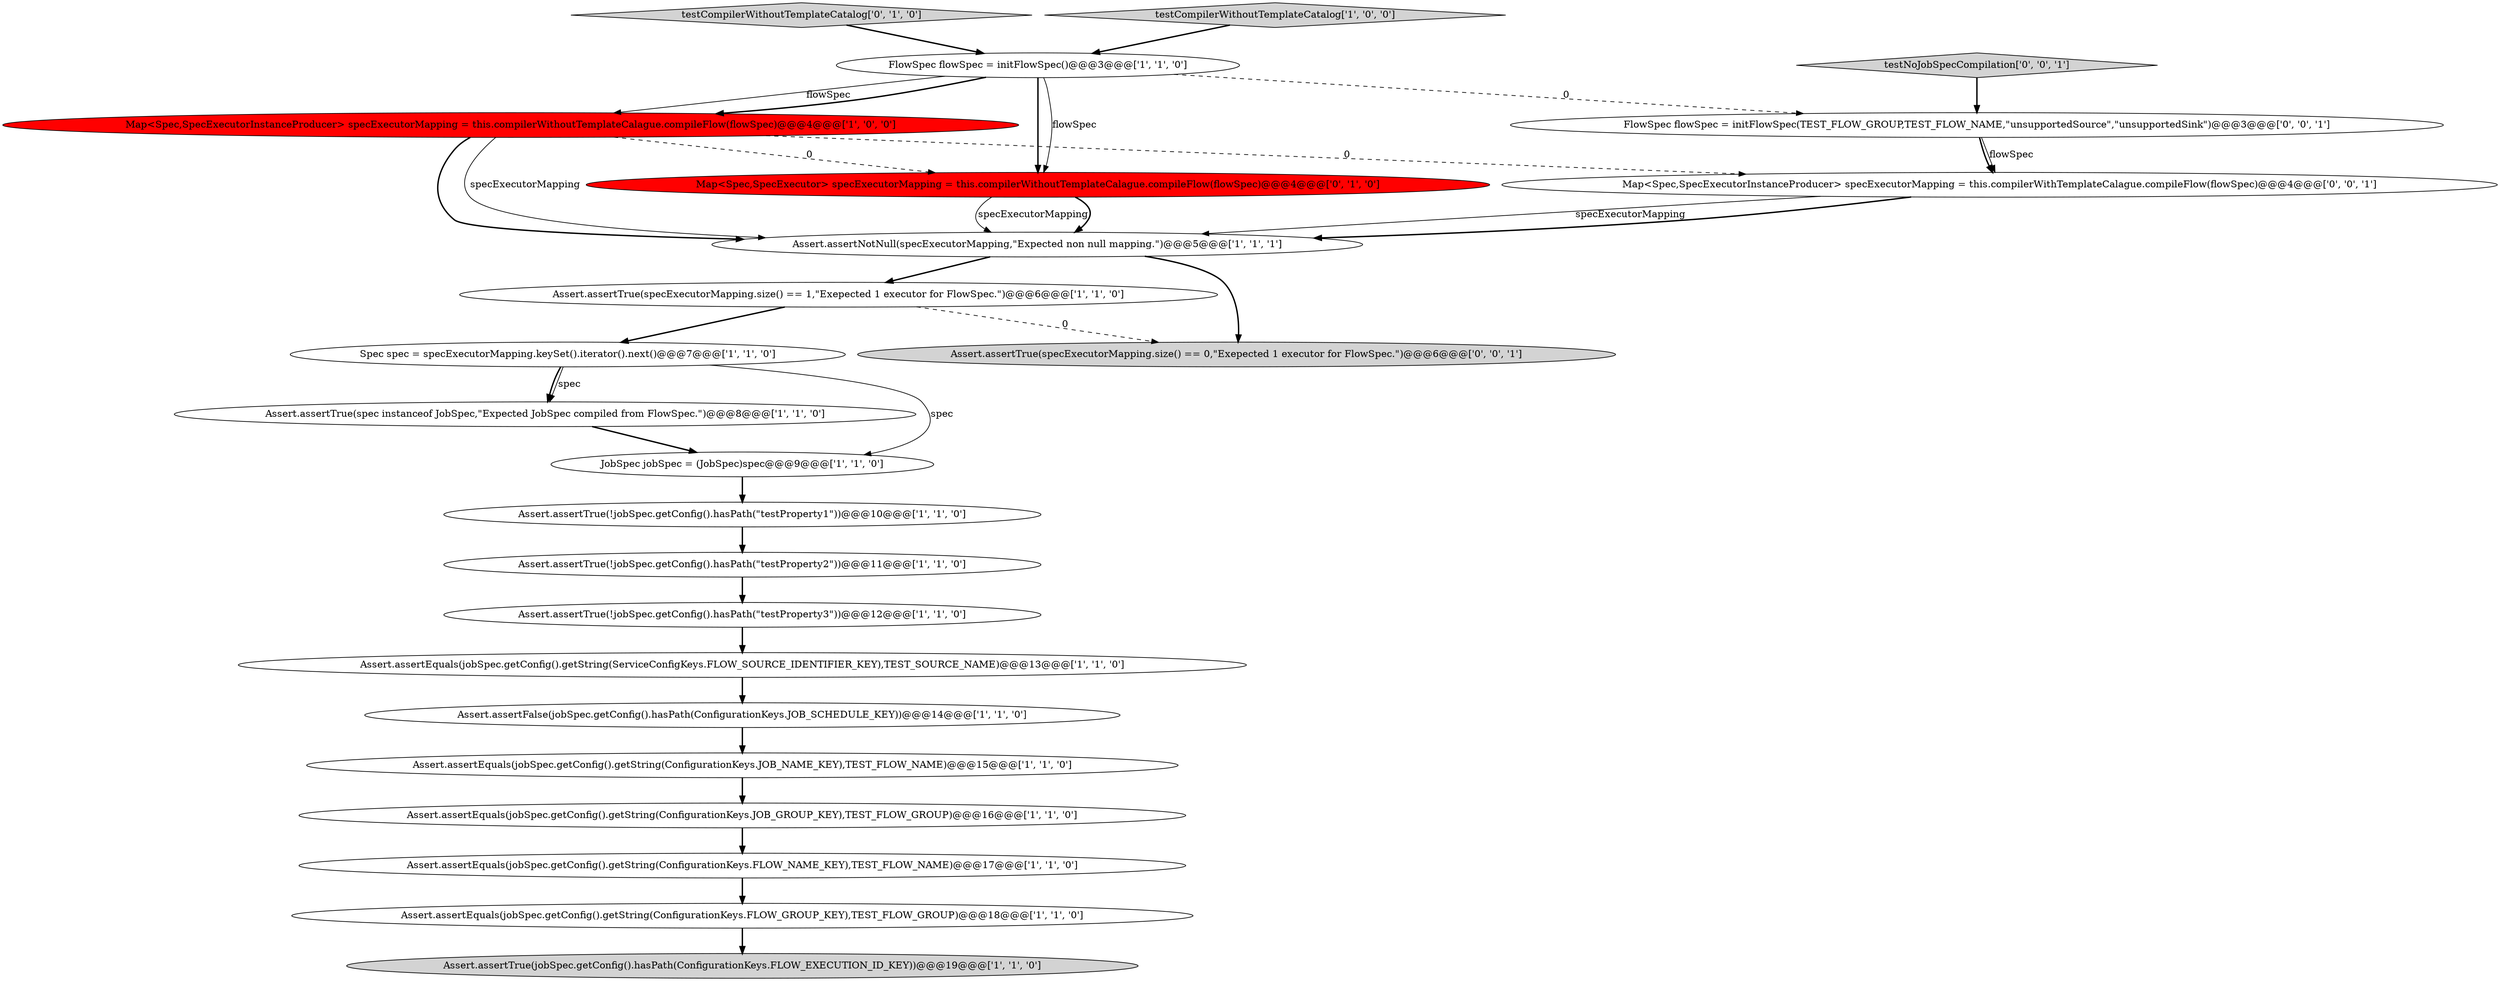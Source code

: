 digraph {
3 [style = filled, label = "Assert.assertEquals(jobSpec.getConfig().getString(ConfigurationKeys.FLOW_GROUP_KEY),TEST_FLOW_GROUP)@@@18@@@['1', '1', '0']", fillcolor = white, shape = ellipse image = "AAA0AAABBB1BBB"];
23 [style = filled, label = "testNoJobSpecCompilation['0', '0', '1']", fillcolor = lightgray, shape = diamond image = "AAA0AAABBB3BBB"];
16 [style = filled, label = "Assert.assertEquals(jobSpec.getConfig().getString(ConfigurationKeys.FLOW_NAME_KEY),TEST_FLOW_NAME)@@@17@@@['1', '1', '0']", fillcolor = white, shape = ellipse image = "AAA0AAABBB1BBB"];
9 [style = filled, label = "Assert.assertTrue(!jobSpec.getConfig().hasPath(\"testProperty1\"))@@@10@@@['1', '1', '0']", fillcolor = white, shape = ellipse image = "AAA0AAABBB1BBB"];
19 [style = filled, label = "Map<Spec,SpecExecutor> specExecutorMapping = this.compilerWithoutTemplateCalague.compileFlow(flowSpec)@@@4@@@['0', '1', '0']", fillcolor = red, shape = ellipse image = "AAA1AAABBB2BBB"];
8 [style = filled, label = "Assert.assertEquals(jobSpec.getConfig().getString(ServiceConfigKeys.FLOW_SOURCE_IDENTIFIER_KEY),TEST_SOURCE_NAME)@@@13@@@['1', '1', '0']", fillcolor = white, shape = ellipse image = "AAA0AAABBB1BBB"];
4 [style = filled, label = "Assert.assertTrue(spec instanceof JobSpec,\"Expected JobSpec compiled from FlowSpec.\")@@@8@@@['1', '1', '0']", fillcolor = white, shape = ellipse image = "AAA0AAABBB1BBB"];
14 [style = filled, label = "Spec spec = specExecutorMapping.keySet().iterator().next()@@@7@@@['1', '1', '0']", fillcolor = white, shape = ellipse image = "AAA0AAABBB1BBB"];
15 [style = filled, label = "Assert.assertTrue(jobSpec.getConfig().hasPath(ConfigurationKeys.FLOW_EXECUTION_ID_KEY))@@@19@@@['1', '1', '0']", fillcolor = lightgray, shape = ellipse image = "AAA0AAABBB1BBB"];
0 [style = filled, label = "Assert.assertTrue(!jobSpec.getConfig().hasPath(\"testProperty2\"))@@@11@@@['1', '1', '0']", fillcolor = white, shape = ellipse image = "AAA0AAABBB1BBB"];
7 [style = filled, label = "Assert.assertTrue(specExecutorMapping.size() == 1,\"Exepected 1 executor for FlowSpec.\")@@@6@@@['1', '1', '0']", fillcolor = white, shape = ellipse image = "AAA0AAABBB1BBB"];
11 [style = filled, label = "Assert.assertEquals(jobSpec.getConfig().getString(ConfigurationKeys.JOB_NAME_KEY),TEST_FLOW_NAME)@@@15@@@['1', '1', '0']", fillcolor = white, shape = ellipse image = "AAA0AAABBB1BBB"];
12 [style = filled, label = "JobSpec jobSpec = (JobSpec)spec@@@9@@@['1', '1', '0']", fillcolor = white, shape = ellipse image = "AAA0AAABBB1BBB"];
1 [style = filled, label = "Assert.assertTrue(!jobSpec.getConfig().hasPath(\"testProperty3\"))@@@12@@@['1', '1', '0']", fillcolor = white, shape = ellipse image = "AAA0AAABBB1BBB"];
13 [style = filled, label = "FlowSpec flowSpec = initFlowSpec()@@@3@@@['1', '1', '0']", fillcolor = white, shape = ellipse image = "AAA0AAABBB1BBB"];
18 [style = filled, label = "testCompilerWithoutTemplateCatalog['0', '1', '0']", fillcolor = lightgray, shape = diamond image = "AAA0AAABBB2BBB"];
10 [style = filled, label = "Assert.assertFalse(jobSpec.getConfig().hasPath(ConfigurationKeys.JOB_SCHEDULE_KEY))@@@14@@@['1', '1', '0']", fillcolor = white, shape = ellipse image = "AAA0AAABBB1BBB"];
5 [style = filled, label = "Assert.assertEquals(jobSpec.getConfig().getString(ConfigurationKeys.JOB_GROUP_KEY),TEST_FLOW_GROUP)@@@16@@@['1', '1', '0']", fillcolor = white, shape = ellipse image = "AAA0AAABBB1BBB"];
21 [style = filled, label = "FlowSpec flowSpec = initFlowSpec(TEST_FLOW_GROUP,TEST_FLOW_NAME,\"unsupportedSource\",\"unsupportedSink\")@@@3@@@['0', '0', '1']", fillcolor = white, shape = ellipse image = "AAA0AAABBB3BBB"];
6 [style = filled, label = "Assert.assertNotNull(specExecutorMapping,\"Expected non null mapping.\")@@@5@@@['1', '1', '1']", fillcolor = white, shape = ellipse image = "AAA0AAABBB1BBB"];
20 [style = filled, label = "Assert.assertTrue(specExecutorMapping.size() == 0,\"Exepected 1 executor for FlowSpec.\")@@@6@@@['0', '0', '1']", fillcolor = lightgray, shape = ellipse image = "AAA0AAABBB3BBB"];
22 [style = filled, label = "Map<Spec,SpecExecutorInstanceProducer> specExecutorMapping = this.compilerWithTemplateCalague.compileFlow(flowSpec)@@@4@@@['0', '0', '1']", fillcolor = white, shape = ellipse image = "AAA0AAABBB3BBB"];
17 [style = filled, label = "testCompilerWithoutTemplateCatalog['1', '0', '0']", fillcolor = lightgray, shape = diamond image = "AAA0AAABBB1BBB"];
2 [style = filled, label = "Map<Spec,SpecExecutorInstanceProducer> specExecutorMapping = this.compilerWithoutTemplateCalague.compileFlow(flowSpec)@@@4@@@['1', '0', '0']", fillcolor = red, shape = ellipse image = "AAA1AAABBB1BBB"];
16->3 [style = bold, label=""];
8->10 [style = bold, label=""];
2->19 [style = dashed, label="0"];
1->8 [style = bold, label=""];
9->0 [style = bold, label=""];
2->6 [style = bold, label=""];
14->12 [style = solid, label="spec"];
7->20 [style = dashed, label="0"];
21->22 [style = solid, label="flowSpec"];
13->19 [style = solid, label="flowSpec"];
19->6 [style = solid, label="specExecutorMapping"];
3->15 [style = bold, label=""];
14->4 [style = solid, label="spec"];
12->9 [style = bold, label=""];
19->6 [style = bold, label=""];
2->6 [style = solid, label="specExecutorMapping"];
7->14 [style = bold, label=""];
5->16 [style = bold, label=""];
6->20 [style = bold, label=""];
11->5 [style = bold, label=""];
13->19 [style = bold, label=""];
13->21 [style = dashed, label="0"];
13->2 [style = solid, label="flowSpec"];
23->21 [style = bold, label=""];
21->22 [style = bold, label=""];
0->1 [style = bold, label=""];
22->6 [style = solid, label="specExecutorMapping"];
13->2 [style = bold, label=""];
18->13 [style = bold, label=""];
4->12 [style = bold, label=""];
17->13 [style = bold, label=""];
6->7 [style = bold, label=""];
2->22 [style = dashed, label="0"];
22->6 [style = bold, label=""];
14->4 [style = bold, label=""];
10->11 [style = bold, label=""];
}

